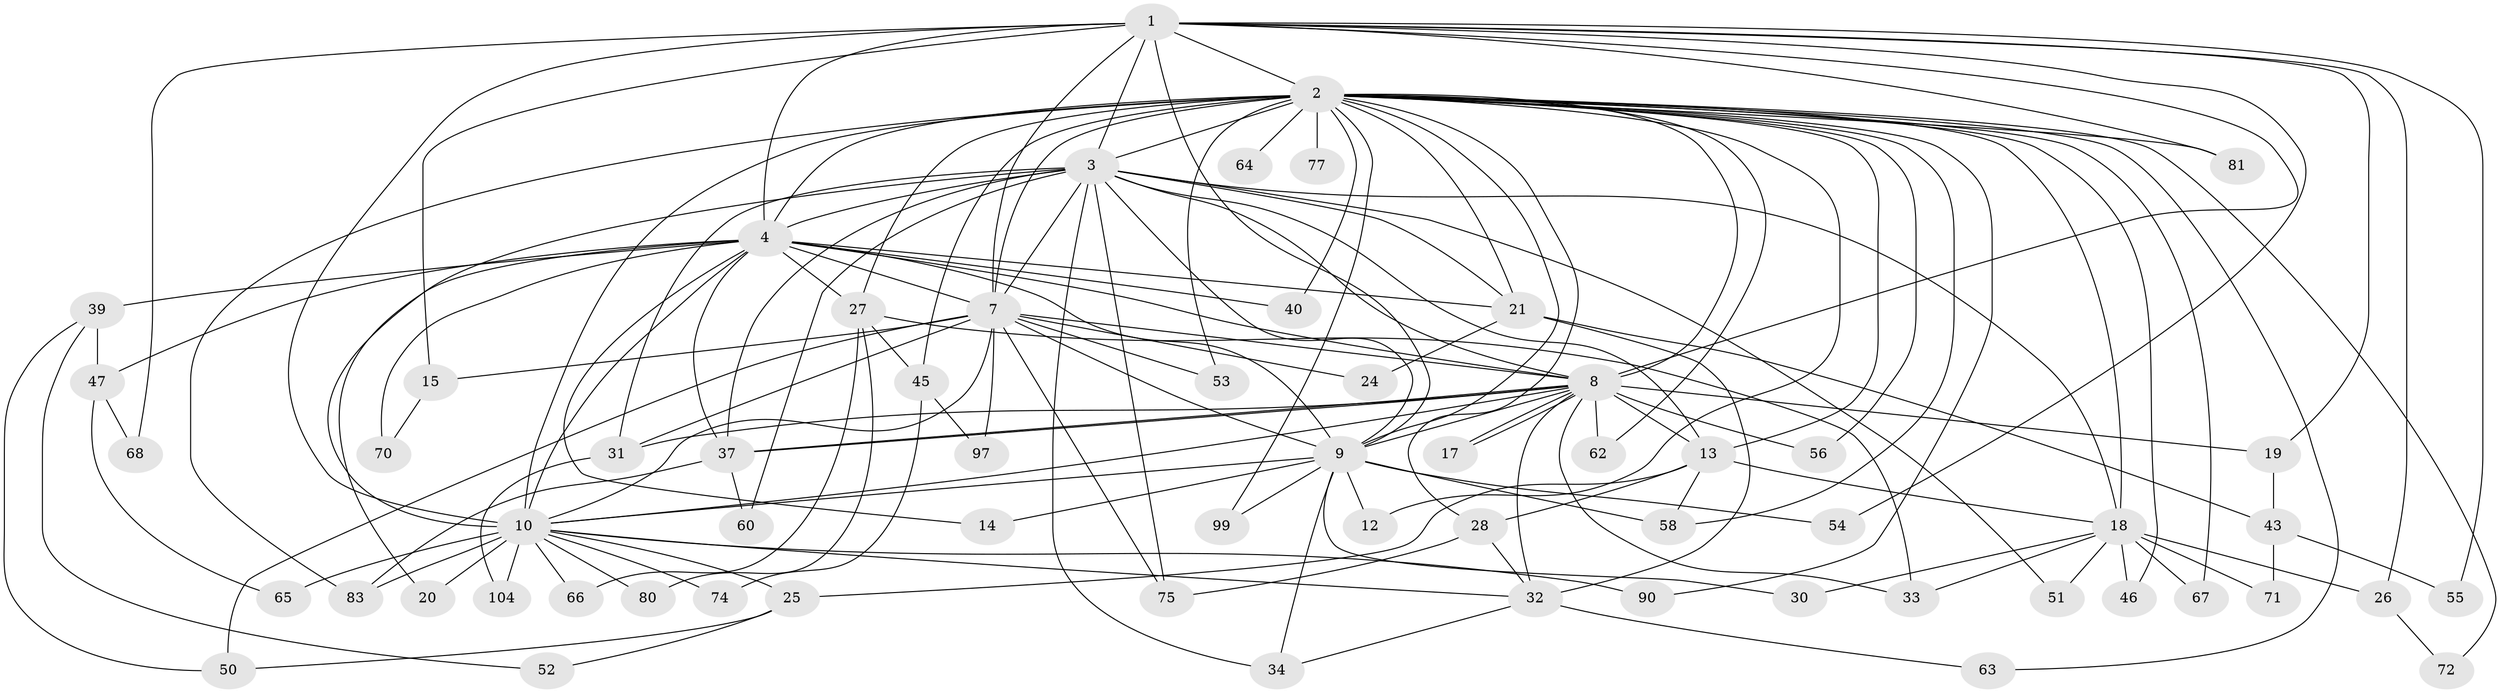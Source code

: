 // original degree distribution, {19: 0.009523809523809525, 23: 0.009523809523809525, 21: 0.01904761904761905, 22: 0.01904761904761905, 13: 0.009523809523809525, 25: 0.009523809523809525, 16: 0.009523809523809525, 18: 0.009523809523809525, 3: 0.1523809523809524, 2: 0.5428571428571428, 4: 0.12380952380952381, 5: 0.047619047619047616, 12: 0.009523809523809525, 7: 0.009523809523809525, 6: 0.01904761904761905}
// Generated by graph-tools (version 1.1) at 2025/17/03/04/25 18:17:22]
// undirected, 63 vertices, 149 edges
graph export_dot {
graph [start="1"]
  node [color=gray90,style=filled];
  1 [super="+23"];
  2 [super="+6+22+78"];
  3 [super="+29+92+48+42+59"];
  4 [super="+5+11"];
  7;
  8 [super="+85+87"];
  9;
  10;
  12;
  13 [super="+16"];
  14;
  15;
  17;
  18;
  19;
  20;
  21 [super="+57"];
  24;
  25;
  26;
  27 [super="+36"];
  28 [super="+89+44"];
  30;
  31;
  32 [super="+49"];
  33 [super="+79"];
  34 [super="+35"];
  37 [super="+76"];
  39;
  40;
  43;
  45;
  46;
  47;
  50 [super="+105"];
  51 [super="+88"];
  52;
  53;
  54;
  55;
  56;
  58 [super="+61"];
  60;
  62;
  63;
  64;
  65;
  66;
  67;
  68;
  70;
  71;
  72;
  74;
  75;
  77;
  80;
  81;
  83 [super="+96+98"];
  90;
  97;
  99;
  104;
  1 -- 2 [weight=2];
  1 -- 3 [weight=3];
  1 -- 4 [weight=2];
  1 -- 7;
  1 -- 8 [weight=2];
  1 -- 9;
  1 -- 10;
  1 -- 15;
  1 -- 19;
  1 -- 26;
  1 -- 54;
  1 -- 55;
  1 -- 68;
  1 -- 81;
  2 -- 3 [weight=3];
  2 -- 4 [weight=6];
  2 -- 7 [weight=2];
  2 -- 8 [weight=3];
  2 -- 9 [weight=3];
  2 -- 10 [weight=2];
  2 -- 46;
  2 -- 64 [weight=2];
  2 -- 67;
  2 -- 77 [weight=2];
  2 -- 90;
  2 -- 99;
  2 -- 83 [weight=2];
  2 -- 72;
  2 -- 12;
  2 -- 13;
  2 -- 81;
  2 -- 18;
  2 -- 21;
  2 -- 28;
  2 -- 53;
  2 -- 56;
  2 -- 58;
  2 -- 62;
  2 -- 63;
  2 -- 40;
  2 -- 27 [weight=2];
  2 -- 45;
  3 -- 4 [weight=6];
  3 -- 7;
  3 -- 8;
  3 -- 9;
  3 -- 10 [weight=2];
  3 -- 13;
  3 -- 18;
  3 -- 34;
  3 -- 51;
  3 -- 21;
  3 -- 75;
  3 -- 31;
  3 -- 60;
  3 -- 37;
  4 -- 7 [weight=2];
  4 -- 8 [weight=3];
  4 -- 9 [weight=2];
  4 -- 10 [weight=3];
  4 -- 14;
  4 -- 20;
  4 -- 21;
  4 -- 27;
  4 -- 39 [weight=2];
  4 -- 40;
  4 -- 47;
  4 -- 70;
  4 -- 37;
  7 -- 8;
  7 -- 9;
  7 -- 10;
  7 -- 15;
  7 -- 24;
  7 -- 31;
  7 -- 50;
  7 -- 53;
  7 -- 75;
  7 -- 97;
  8 -- 9;
  8 -- 10;
  8 -- 17;
  8 -- 17;
  8 -- 19;
  8 -- 31;
  8 -- 32;
  8 -- 33;
  8 -- 37;
  8 -- 37;
  8 -- 56;
  8 -- 62;
  8 -- 13;
  9 -- 10;
  9 -- 12;
  9 -- 14;
  9 -- 30;
  9 -- 54;
  9 -- 58 [weight=2];
  9 -- 99;
  9 -- 34;
  10 -- 20;
  10 -- 25;
  10 -- 65;
  10 -- 66;
  10 -- 74;
  10 -- 80;
  10 -- 83;
  10 -- 90;
  10 -- 104;
  10 -- 32;
  13 -- 28;
  13 -- 18;
  13 -- 25;
  13 -- 58;
  15 -- 70;
  18 -- 26;
  18 -- 30;
  18 -- 33;
  18 -- 46;
  18 -- 51 [weight=3];
  18 -- 67;
  18 -- 71;
  19 -- 43;
  21 -- 24;
  21 -- 32 [weight=2];
  21 -- 43;
  25 -- 52;
  25 -- 50;
  26 -- 72;
  27 -- 80;
  27 -- 33;
  27 -- 66;
  27 -- 45;
  28 -- 75;
  28 -- 32;
  31 -- 104;
  32 -- 34;
  32 -- 63;
  37 -- 60;
  37 -- 83;
  39 -- 47;
  39 -- 50;
  39 -- 52;
  43 -- 55;
  43 -- 71;
  45 -- 74;
  45 -- 97;
  47 -- 65;
  47 -- 68;
}
